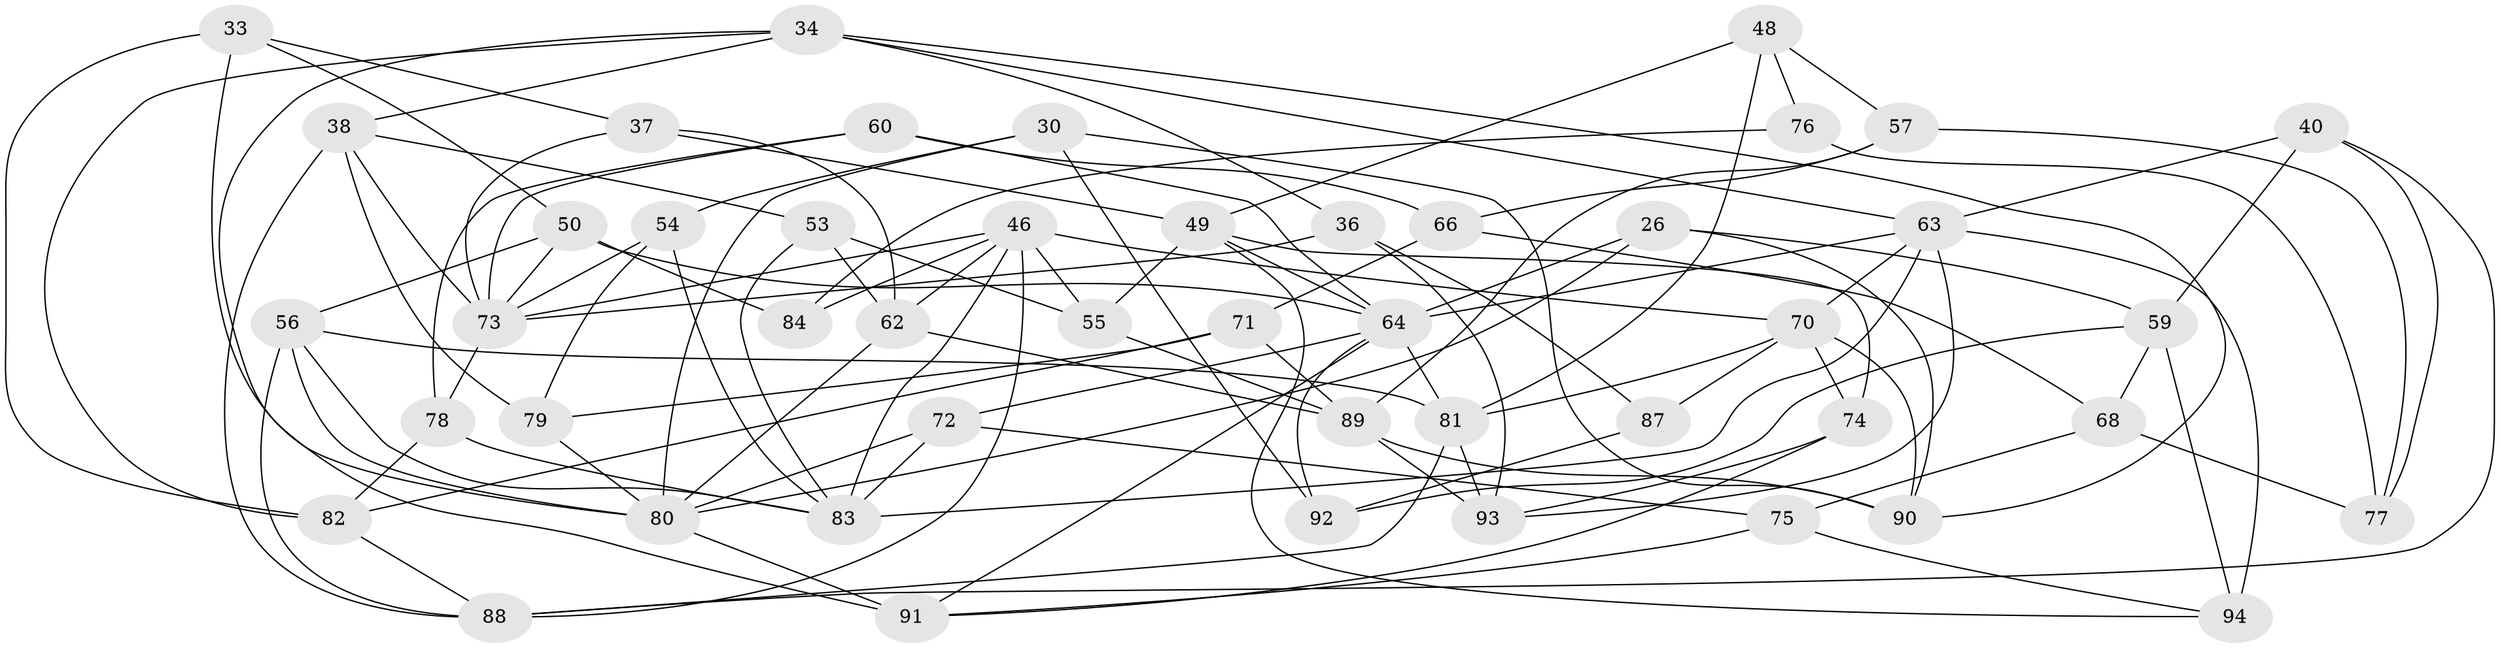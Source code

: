 // original degree distribution, {4: 1.0}
// Generated by graph-tools (version 1.1) at 2025/57/03/09/25 04:57:22]
// undirected, 47 vertices, 114 edges
graph export_dot {
graph [start="1"]
  node [color=gray90,style=filled];
  26;
  30;
  33;
  34 [super="+25"];
  36;
  37 [super="+31"];
  38 [super="+32"];
  40;
  46 [super="+10"];
  48 [super="+14"];
  49 [super="+1+29"];
  50 [super="+9"];
  53;
  54;
  55;
  56 [super="+47"];
  57;
  59 [super="+35"];
  60;
  62 [super="+24+42"];
  63 [super="+17+19+44"];
  64 [super="+7+11+21+43"];
  66;
  68;
  70 [super="+15+69"];
  71;
  72;
  73 [super="+28+52+51"];
  74;
  75;
  76;
  77;
  78;
  79;
  80 [super="+22+23+67"];
  81 [super="+16"];
  82 [super="+41"];
  83 [super="+2+3+20"];
  84;
  87;
  88 [super="+13+39"];
  89 [super="+85"];
  90 [super="+18"];
  91 [super="+86"];
  92;
  93 [super="+27"];
  94 [super="+61"];
  26 -- 59;
  26 -- 64;
  26 -- 90;
  26 -- 80;
  30 -- 80;
  30 -- 92;
  30 -- 90;
  30 -- 54;
  33 -- 50;
  33 -- 37;
  33 -- 82;
  33 -- 80;
  34 -- 91;
  34 -- 36;
  34 -- 90;
  34 -- 82;
  34 -- 38;
  34 -- 63;
  36 -- 87;
  36 -- 93;
  36 -- 73;
  37 -- 62;
  37 -- 49 [weight=2];
  37 -- 73 [weight=2];
  38 -- 79;
  38 -- 73 [weight=2];
  38 -- 88;
  38 -- 53;
  40 -- 77;
  40 -- 59;
  40 -- 63;
  40 -- 88;
  46 -- 70 [weight=4];
  46 -- 83 [weight=2];
  46 -- 84;
  46 -- 55;
  46 -- 88 [weight=2];
  46 -- 62;
  46 -- 73;
  48 -- 81 [weight=2];
  48 -- 57;
  48 -- 76 [weight=2];
  48 -- 49;
  49 -- 74;
  49 -- 55;
  49 -- 64 [weight=2];
  49 -- 94;
  50 -- 84 [weight=2];
  50 -- 56;
  50 -- 64;
  50 -- 73;
  53 -- 55;
  53 -- 62;
  53 -- 83;
  54 -- 79;
  54 -- 83;
  54 -- 73;
  55 -- 89;
  56 -- 88;
  56 -- 83 [weight=2];
  56 -- 80;
  56 -- 81;
  57 -- 66;
  57 -- 77;
  57 -- 89;
  59 -- 68;
  59 -- 92;
  59 -- 94 [weight=2];
  60 -- 66;
  60 -- 78;
  60 -- 64;
  60 -- 73;
  62 -- 80 [weight=3];
  62 -- 89 [weight=2];
  63 -- 64 [weight=2];
  63 -- 83 [weight=2];
  63 -- 93;
  63 -- 70;
  63 -- 94 [weight=2];
  64 -- 72;
  64 -- 92;
  64 -- 81;
  64 -- 91 [weight=2];
  66 -- 68;
  66 -- 71;
  68 -- 75;
  68 -- 77;
  70 -- 74;
  70 -- 87 [weight=2];
  70 -- 81;
  70 -- 90;
  71 -- 89;
  71 -- 79;
  71 -- 82;
  72 -- 75;
  72 -- 83;
  72 -- 80;
  73 -- 78;
  74 -- 93;
  74 -- 91;
  75 -- 91;
  75 -- 94;
  76 -- 84;
  76 -- 77;
  78 -- 83;
  78 -- 82;
  79 -- 80;
  80 -- 91 [weight=3];
  81 -- 93 [weight=2];
  81 -- 88;
  82 -- 88 [weight=2];
  87 -- 92;
  89 -- 93;
  89 -- 90 [weight=2];
}
